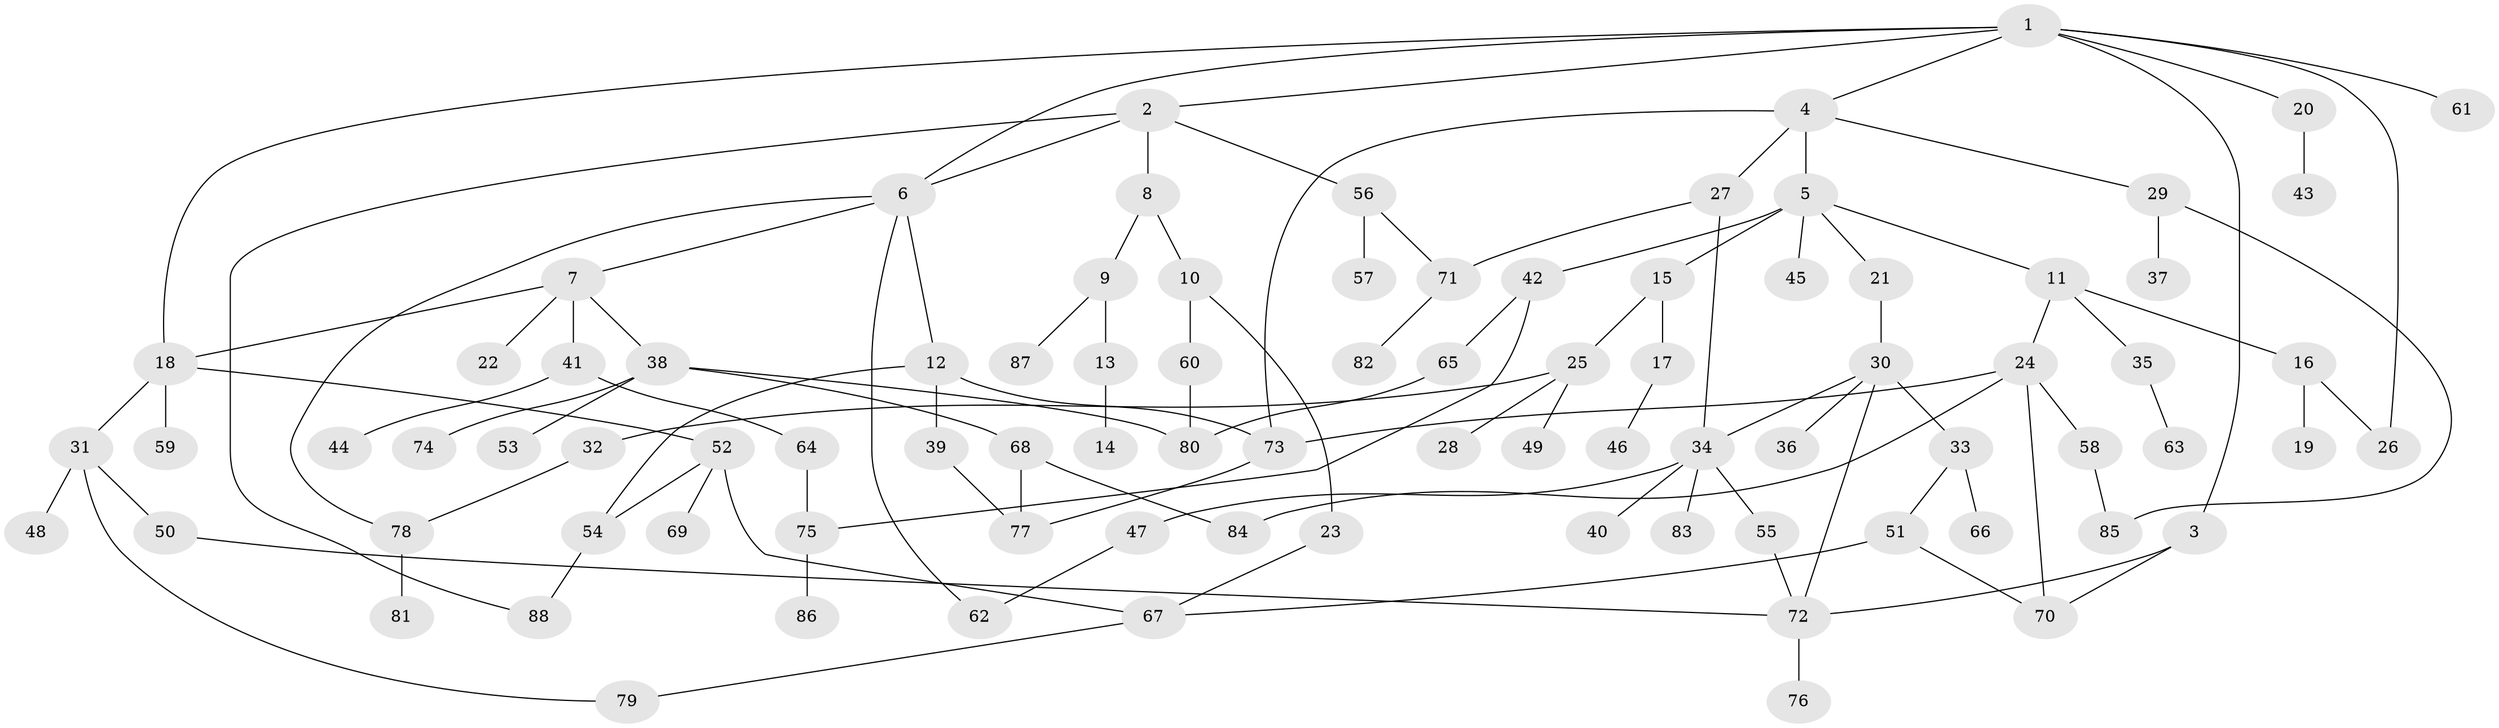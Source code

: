 // coarse degree distribution, {7: 0.05, 8: 0.016666666666666666, 6: 0.08333333333333333, 4: 0.06666666666666667, 3: 0.16666666666666666, 2: 0.23333333333333334, 1: 0.3333333333333333, 5: 0.05}
// Generated by graph-tools (version 1.1) at 2025/41/03/06/25 10:41:28]
// undirected, 88 vertices, 113 edges
graph export_dot {
graph [start="1"]
  node [color=gray90,style=filled];
  1;
  2;
  3;
  4;
  5;
  6;
  7;
  8;
  9;
  10;
  11;
  12;
  13;
  14;
  15;
  16;
  17;
  18;
  19;
  20;
  21;
  22;
  23;
  24;
  25;
  26;
  27;
  28;
  29;
  30;
  31;
  32;
  33;
  34;
  35;
  36;
  37;
  38;
  39;
  40;
  41;
  42;
  43;
  44;
  45;
  46;
  47;
  48;
  49;
  50;
  51;
  52;
  53;
  54;
  55;
  56;
  57;
  58;
  59;
  60;
  61;
  62;
  63;
  64;
  65;
  66;
  67;
  68;
  69;
  70;
  71;
  72;
  73;
  74;
  75;
  76;
  77;
  78;
  79;
  80;
  81;
  82;
  83;
  84;
  85;
  86;
  87;
  88;
  1 -- 2;
  1 -- 3;
  1 -- 4;
  1 -- 6;
  1 -- 20;
  1 -- 26;
  1 -- 61;
  1 -- 18;
  2 -- 8;
  2 -- 56;
  2 -- 88;
  2 -- 6;
  3 -- 72;
  3 -- 70;
  4 -- 5;
  4 -- 27;
  4 -- 29;
  4 -- 73;
  5 -- 11;
  5 -- 15;
  5 -- 21;
  5 -- 42;
  5 -- 45;
  6 -- 7;
  6 -- 12;
  6 -- 62;
  6 -- 78;
  7 -- 18;
  7 -- 22;
  7 -- 38;
  7 -- 41;
  8 -- 9;
  8 -- 10;
  9 -- 13;
  9 -- 87;
  10 -- 23;
  10 -- 60;
  11 -- 16;
  11 -- 24;
  11 -- 35;
  12 -- 39;
  12 -- 73;
  12 -- 54;
  13 -- 14;
  15 -- 17;
  15 -- 25;
  16 -- 19;
  16 -- 26;
  17 -- 46;
  18 -- 31;
  18 -- 52;
  18 -- 59;
  20 -- 43;
  21 -- 30;
  23 -- 67;
  24 -- 58;
  24 -- 84;
  24 -- 70;
  24 -- 73;
  25 -- 28;
  25 -- 32;
  25 -- 49;
  27 -- 71;
  27 -- 34;
  29 -- 37;
  29 -- 85;
  30 -- 33;
  30 -- 34;
  30 -- 36;
  30 -- 72;
  31 -- 48;
  31 -- 50;
  31 -- 79;
  32 -- 78;
  33 -- 51;
  33 -- 66;
  34 -- 40;
  34 -- 47;
  34 -- 55;
  34 -- 83;
  35 -- 63;
  38 -- 53;
  38 -- 68;
  38 -- 74;
  38 -- 80;
  39 -- 77;
  41 -- 44;
  41 -- 64;
  42 -- 65;
  42 -- 75;
  47 -- 62;
  50 -- 72;
  51 -- 67;
  51 -- 70;
  52 -- 54;
  52 -- 69;
  52 -- 67;
  54 -- 88;
  55 -- 72;
  56 -- 57;
  56 -- 71;
  58 -- 85;
  60 -- 80;
  64 -- 75;
  65 -- 80;
  67 -- 79;
  68 -- 84;
  68 -- 77;
  71 -- 82;
  72 -- 76;
  73 -- 77;
  75 -- 86;
  78 -- 81;
}
